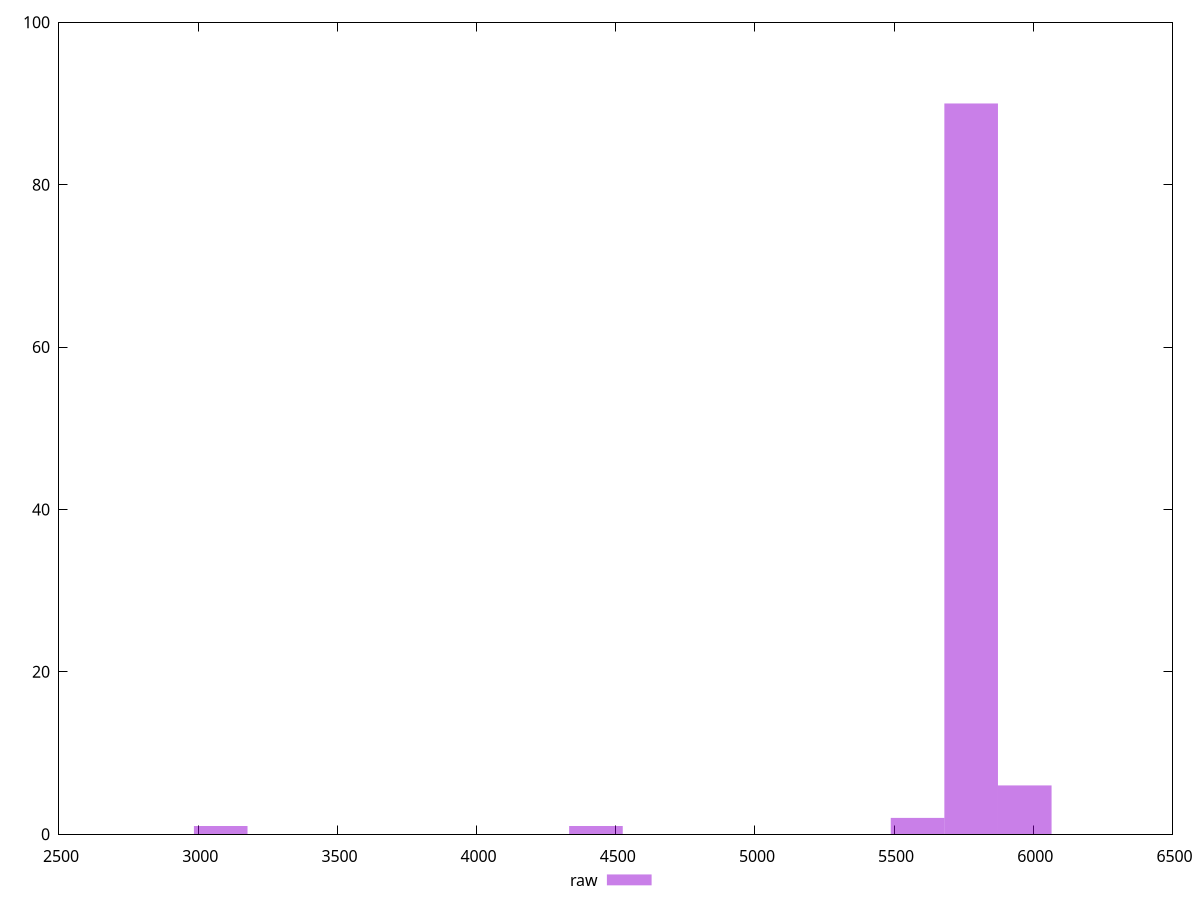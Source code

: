 reset
set terminal svg size 640, 490 enhanced background rgb 'white'
set output "report_00007_2020-12-11T15:55:29.892Z/uses-text-compression/samples/pages/raw/histogram.svg"

$raw <<EOF
4428.831336755253 1
5776.736526202503 90
5969.294410409254 6
5584.178641995753 2
3080.926147308002 1
EOF

set key outside below
set boxwidth 192.55788420675012
set yrange [0:100]
set style fill transparent solid 0.5 noborder

plot \
  $raw title "raw" with boxes, \


reset